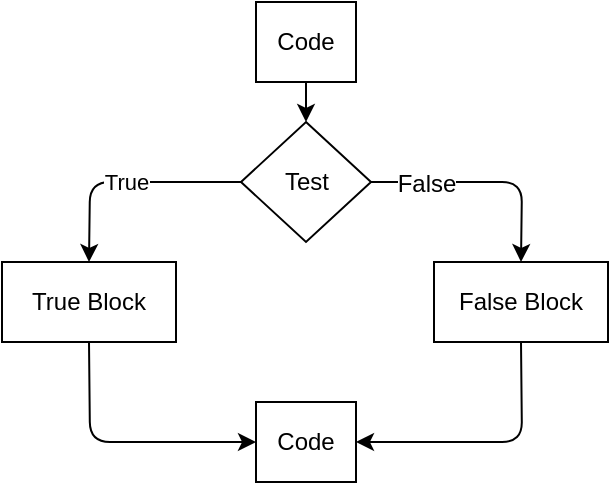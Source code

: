 <mxfile version="10.7.5" type="device"><diagram id="CV7-gy1RJZ_wepIlDUIn" name="Page-1"><mxGraphModel dx="1327" dy="699" grid="1" gridSize="10" guides="1" tooltips="1" connect="1" arrows="1" fold="1" page="1" pageScale="1" pageWidth="850" pageHeight="1100" math="0" shadow="0"><root><mxCell id="0"/><mxCell id="1" parent="0"/><mxCell id="BTTwFw1pkXJ40W9Z-LEW-1" value="Code" style="rounded=0;whiteSpace=wrap;html=1;" vertex="1" parent="1"><mxGeometry x="160" y="40" width="50" height="40" as="geometry"/></mxCell><mxCell id="BTTwFw1pkXJ40W9Z-LEW-3" value="Test" style="rhombus;whiteSpace=wrap;html=1;" vertex="1" parent="1"><mxGeometry x="152.5" y="100" width="65" height="60" as="geometry"/></mxCell><mxCell id="BTTwFw1pkXJ40W9Z-LEW-4" value="True Block" style="rounded=0;whiteSpace=wrap;html=1;" vertex="1" parent="1"><mxGeometry x="33" y="170" width="87" height="40" as="geometry"/></mxCell><mxCell id="BTTwFw1pkXJ40W9Z-LEW-5" value="False Block" style="rounded=0;whiteSpace=wrap;html=1;" vertex="1" parent="1"><mxGeometry x="249" y="170" width="87" height="40" as="geometry"/></mxCell><mxCell id="BTTwFw1pkXJ40W9Z-LEW-6" value="Code" style="rounded=0;whiteSpace=wrap;html=1;" vertex="1" parent="1"><mxGeometry x="160" y="240" width="50" height="40" as="geometry"/></mxCell><mxCell id="BTTwFw1pkXJ40W9Z-LEW-7" value="" style="endArrow=classic;html=1;exitX=0.5;exitY=1;exitDx=0;exitDy=0;entryX=0.5;entryY=0;entryDx=0;entryDy=0;" edge="1" parent="1" source="BTTwFw1pkXJ40W9Z-LEW-1" target="BTTwFw1pkXJ40W9Z-LEW-3"><mxGeometry width="50" height="50" relative="1" as="geometry"><mxPoint x="30" y="350" as="sourcePoint"/><mxPoint x="80" y="300" as="targetPoint"/></mxGeometry></mxCell><mxCell id="BTTwFw1pkXJ40W9Z-LEW-8" value="True" style="endArrow=classic;html=1;exitX=0;exitY=0.5;exitDx=0;exitDy=0;entryX=0.5;entryY=0;entryDx=0;entryDy=0;" edge="1" parent="1" source="BTTwFw1pkXJ40W9Z-LEW-3" target="BTTwFw1pkXJ40W9Z-LEW-4"><mxGeometry width="50" height="50" relative="1" as="geometry"><mxPoint x="70" y="320" as="sourcePoint"/><mxPoint x="120" y="270" as="targetPoint"/><Array as="points"><mxPoint x="77" y="130"/></Array></mxGeometry></mxCell><mxCell id="BTTwFw1pkXJ40W9Z-LEW-9" value="" style="endArrow=classic;html=1;exitX=1;exitY=0.5;exitDx=0;exitDy=0;entryX=0.5;entryY=0;entryDx=0;entryDy=0;" edge="1" parent="1" source="BTTwFw1pkXJ40W9Z-LEW-3" target="BTTwFw1pkXJ40W9Z-LEW-5"><mxGeometry width="50" height="50" relative="1" as="geometry"><mxPoint x="220" y="160" as="sourcePoint"/><mxPoint x="270" y="110" as="targetPoint"/><Array as="points"><mxPoint x="293" y="130"/></Array></mxGeometry></mxCell><mxCell id="BTTwFw1pkXJ40W9Z-LEW-12" value="False" style="text;html=1;resizable=0;points=[];align=center;verticalAlign=middle;labelBackgroundColor=#ffffff;" vertex="1" connectable="0" parent="BTTwFw1pkXJ40W9Z-LEW-9"><mxGeometry x="-0.53" y="-1" relative="1" as="geometry"><mxPoint as="offset"/></mxGeometry></mxCell><mxCell id="BTTwFw1pkXJ40W9Z-LEW-10" value="" style="endArrow=classic;html=1;exitX=0.5;exitY=1;exitDx=0;exitDy=0;entryX=0;entryY=0.5;entryDx=0;entryDy=0;" edge="1" parent="1" source="BTTwFw1pkXJ40W9Z-LEW-4" target="BTTwFw1pkXJ40W9Z-LEW-6"><mxGeometry width="50" height="50" relative="1" as="geometry"><mxPoint x="130" y="430" as="sourcePoint"/><mxPoint x="180" y="380" as="targetPoint"/><Array as="points"><mxPoint x="77" y="260"/></Array></mxGeometry></mxCell><mxCell id="BTTwFw1pkXJ40W9Z-LEW-11" value="" style="endArrow=classic;html=1;exitX=0.5;exitY=1;exitDx=0;exitDy=0;entryX=1;entryY=0.5;entryDx=0;entryDy=0;" edge="1" parent="1" source="BTTwFw1pkXJ40W9Z-LEW-5" target="BTTwFw1pkXJ40W9Z-LEW-6"><mxGeometry width="50" height="50" relative="1" as="geometry"><mxPoint x="290" y="270" as="sourcePoint"/><mxPoint x="340" y="220" as="targetPoint"/><Array as="points"><mxPoint x="293" y="260"/></Array></mxGeometry></mxCell></root></mxGraphModel></diagram></mxfile>